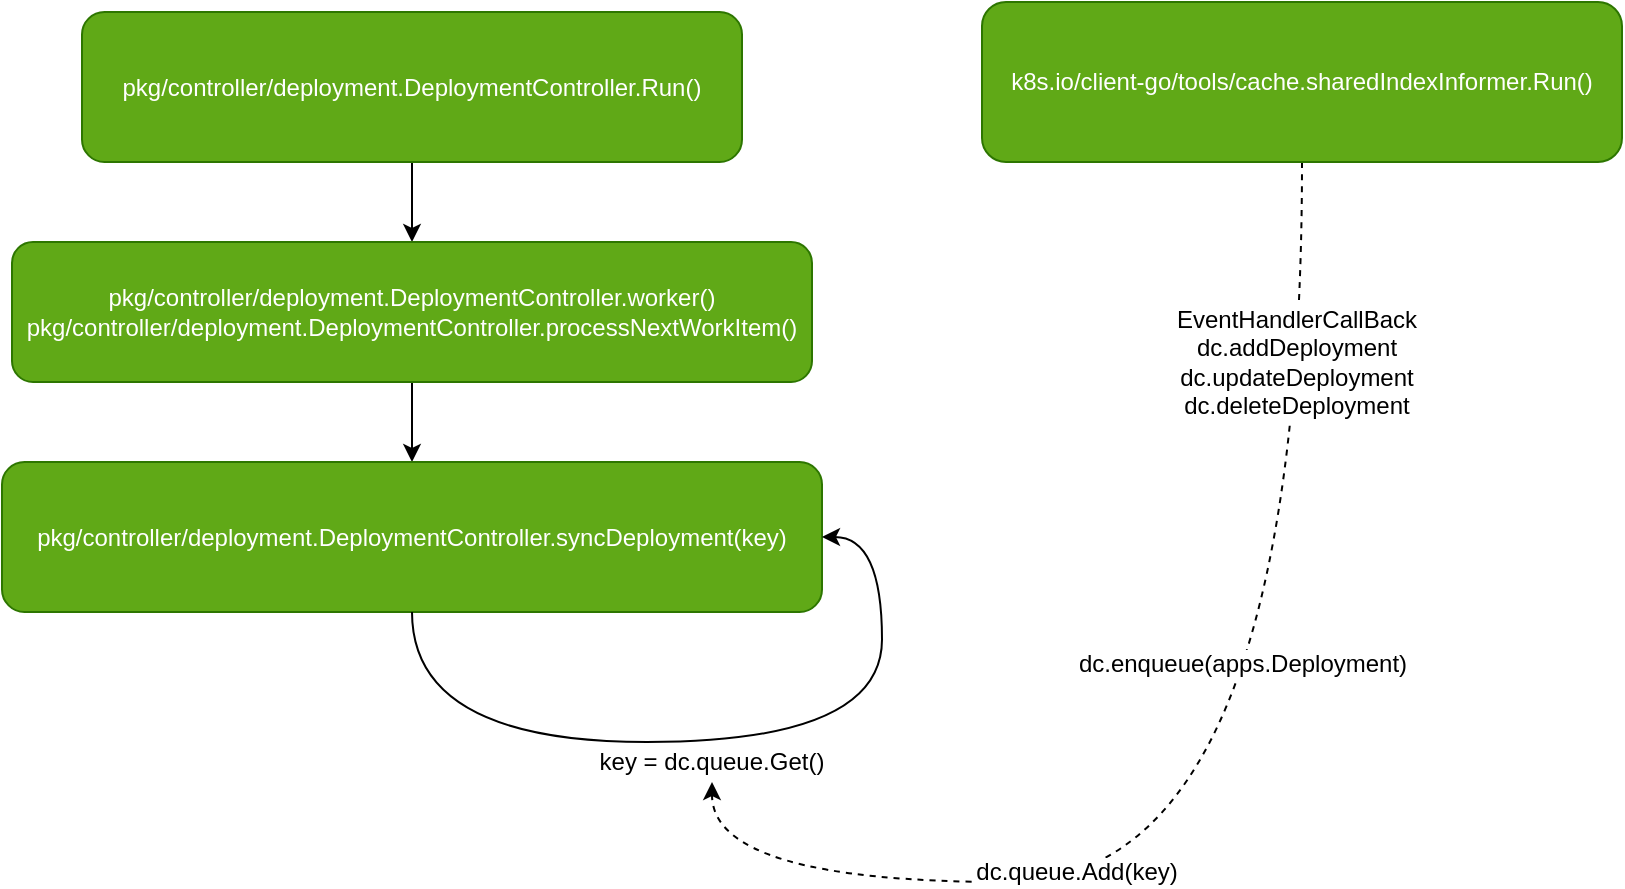 <mxfile version="12.4.4" type="device"><diagram id="RsGQKnGz5hKyLVyySxSr" name="第 1 页"><mxGraphModel dx="2600" dy="725" grid="1" gridSize="10" guides="1" tooltips="1" connect="1" arrows="1" fold="1" page="1" pageScale="1" pageWidth="827" pageHeight="1169" math="0" shadow="0"><root><mxCell id="0"/><mxCell id="1" parent="0"/><mxCell id="63F1y-checIU8a4ostNY-7" style="edgeStyle=orthogonalEdgeStyle;curved=1;rounded=0;orthogonalLoop=1;jettySize=auto;html=1;entryX=0.5;entryY=0;entryDx=0;entryDy=0;" edge="1" parent="1" source="63F1y-checIU8a4ostNY-1" target="63F1y-checIU8a4ostNY-2"><mxGeometry relative="1" as="geometry"/></mxCell><mxCell id="63F1y-checIU8a4ostNY-1" value="pkg/controller/deployment.DeploymentController.Run()" style="rounded=1;whiteSpace=wrap;html=1;fillColor=#60a917;strokeColor=#2D7600;fontColor=#ffffff;" vertex="1" parent="1"><mxGeometry x="-840" y="295" width="330" height="75" as="geometry"/></mxCell><mxCell id="63F1y-checIU8a4ostNY-9" style="edgeStyle=orthogonalEdgeStyle;curved=1;rounded=0;orthogonalLoop=1;jettySize=auto;html=1;entryX=0.5;entryY=0;entryDx=0;entryDy=0;" edge="1" parent="1" source="63F1y-checIU8a4ostNY-2" target="63F1y-checIU8a4ostNY-4"><mxGeometry relative="1" as="geometry"/></mxCell><mxCell id="63F1y-checIU8a4ostNY-2" value="pkg/controller/deployment.DeploymentController.worker()&lt;br&gt;pkg/controller/deployment.DeploymentController.processNextWorkItem()" style="rounded=1;whiteSpace=wrap;html=1;fillColor=#60a917;strokeColor=#2D7600;fontColor=#ffffff;" vertex="1" parent="1"><mxGeometry x="-875" y="410" width="400" height="70" as="geometry"/></mxCell><mxCell id="63F1y-checIU8a4ostNY-4" value="pkg/controller/deployment.DeploymentController.syncDeployment(key)" style="rounded=1;whiteSpace=wrap;html=1;fillColor=#60a917;strokeColor=#2D7600;fontColor=#ffffff;" vertex="1" parent="1"><mxGeometry x="-880" y="520" width="410" height="75" as="geometry"/></mxCell><mxCell id="63F1y-checIU8a4ostNY-5" style="edgeStyle=orthogonalEdgeStyle;rounded=0;orthogonalLoop=1;jettySize=auto;html=1;entryX=1;entryY=0.5;entryDx=0;entryDy=0;exitX=0.5;exitY=1;exitDx=0;exitDy=0;curved=1;" edge="1" parent="1" source="63F1y-checIU8a4ostNY-4" target="63F1y-checIU8a4ostNY-4"><mxGeometry relative="1" as="geometry"><Array as="points"><mxPoint x="-675" y="660"/><mxPoint x="-440" y="660"/><mxPoint x="-440" y="558"/></Array></mxGeometry></mxCell><mxCell id="63F1y-checIU8a4ostNY-14" style="edgeStyle=orthogonalEdgeStyle;curved=1;rounded=0;orthogonalLoop=1;jettySize=auto;html=1;entryX=0.5;entryY=1;entryDx=0;entryDy=0;exitX=0.5;exitY=1;exitDx=0;exitDy=0;dashed=1;" edge="1" parent="1" source="63F1y-checIU8a4ostNY-10" target="63F1y-checIU8a4ostNY-12"><mxGeometry relative="1" as="geometry"><Array as="points"><mxPoint x="-230" y="730"/><mxPoint x="-525" y="730"/></Array></mxGeometry></mxCell><mxCell id="63F1y-checIU8a4ostNY-15" value="EventHandlerCallBack&lt;br&gt;dc.addDeployment&lt;br&gt;dc.updateDeployment&lt;br&gt;dc.deleteDeployment" style="text;html=1;align=center;verticalAlign=middle;resizable=0;points=[];labelBackgroundColor=#ffffff;" vertex="1" connectable="0" parent="63F1y-checIU8a4ostNY-14"><mxGeometry x="-0.816" y="-3" relative="1" as="geometry"><mxPoint y="35" as="offset"/></mxGeometry></mxCell><mxCell id="63F1y-checIU8a4ostNY-16" value="dc.enqueue(apps.Deployment)" style="text;html=1;align=center;verticalAlign=middle;resizable=0;points=[];labelBackgroundColor=#ffffff;" vertex="1" connectable="0" parent="63F1y-checIU8a4ostNY-14"><mxGeometry x="-0.288" y="-30" relative="1" as="geometry"><mxPoint as="offset"/></mxGeometry></mxCell><mxCell id="63F1y-checIU8a4ostNY-17" value="dc.queue.Add(key)" style="text;html=1;align=center;verticalAlign=middle;resizable=0;points=[];labelBackgroundColor=#ffffff;" vertex="1" connectable="0" parent="63F1y-checIU8a4ostNY-14"><mxGeometry x="0.007" y="-113" relative="1" as="geometry"><mxPoint as="offset"/></mxGeometry></mxCell><mxCell id="63F1y-checIU8a4ostNY-10" value="&lt;span style=&quot;color: rgb(255 , 255 , 255) ; white-space: normal&quot;&gt;k8s.io/client-go/tools/cache.sharedIndexInformer.Run()&lt;/span&gt;" style="rounded=1;whiteSpace=wrap;html=1;fillColor=#60a917;strokeColor=#2D7600;fontColor=#ffffff;" vertex="1" parent="1"><mxGeometry x="-390" y="290" width="320" height="80" as="geometry"/></mxCell><mxCell id="63F1y-checIU8a4ostNY-12" value="&lt;span style=&quot;white-space: nowrap ; background-color: rgb(255 , 255 , 255)&quot;&gt;key = dc.queue.Get()&lt;/span&gt;" style="text;html=1;strokeColor=none;fillColor=none;align=center;verticalAlign=middle;whiteSpace=wrap;rounded=0;" vertex="1" parent="1"><mxGeometry x="-590" y="660" width="130" height="20" as="geometry"/></mxCell></root></mxGraphModel></diagram></mxfile>